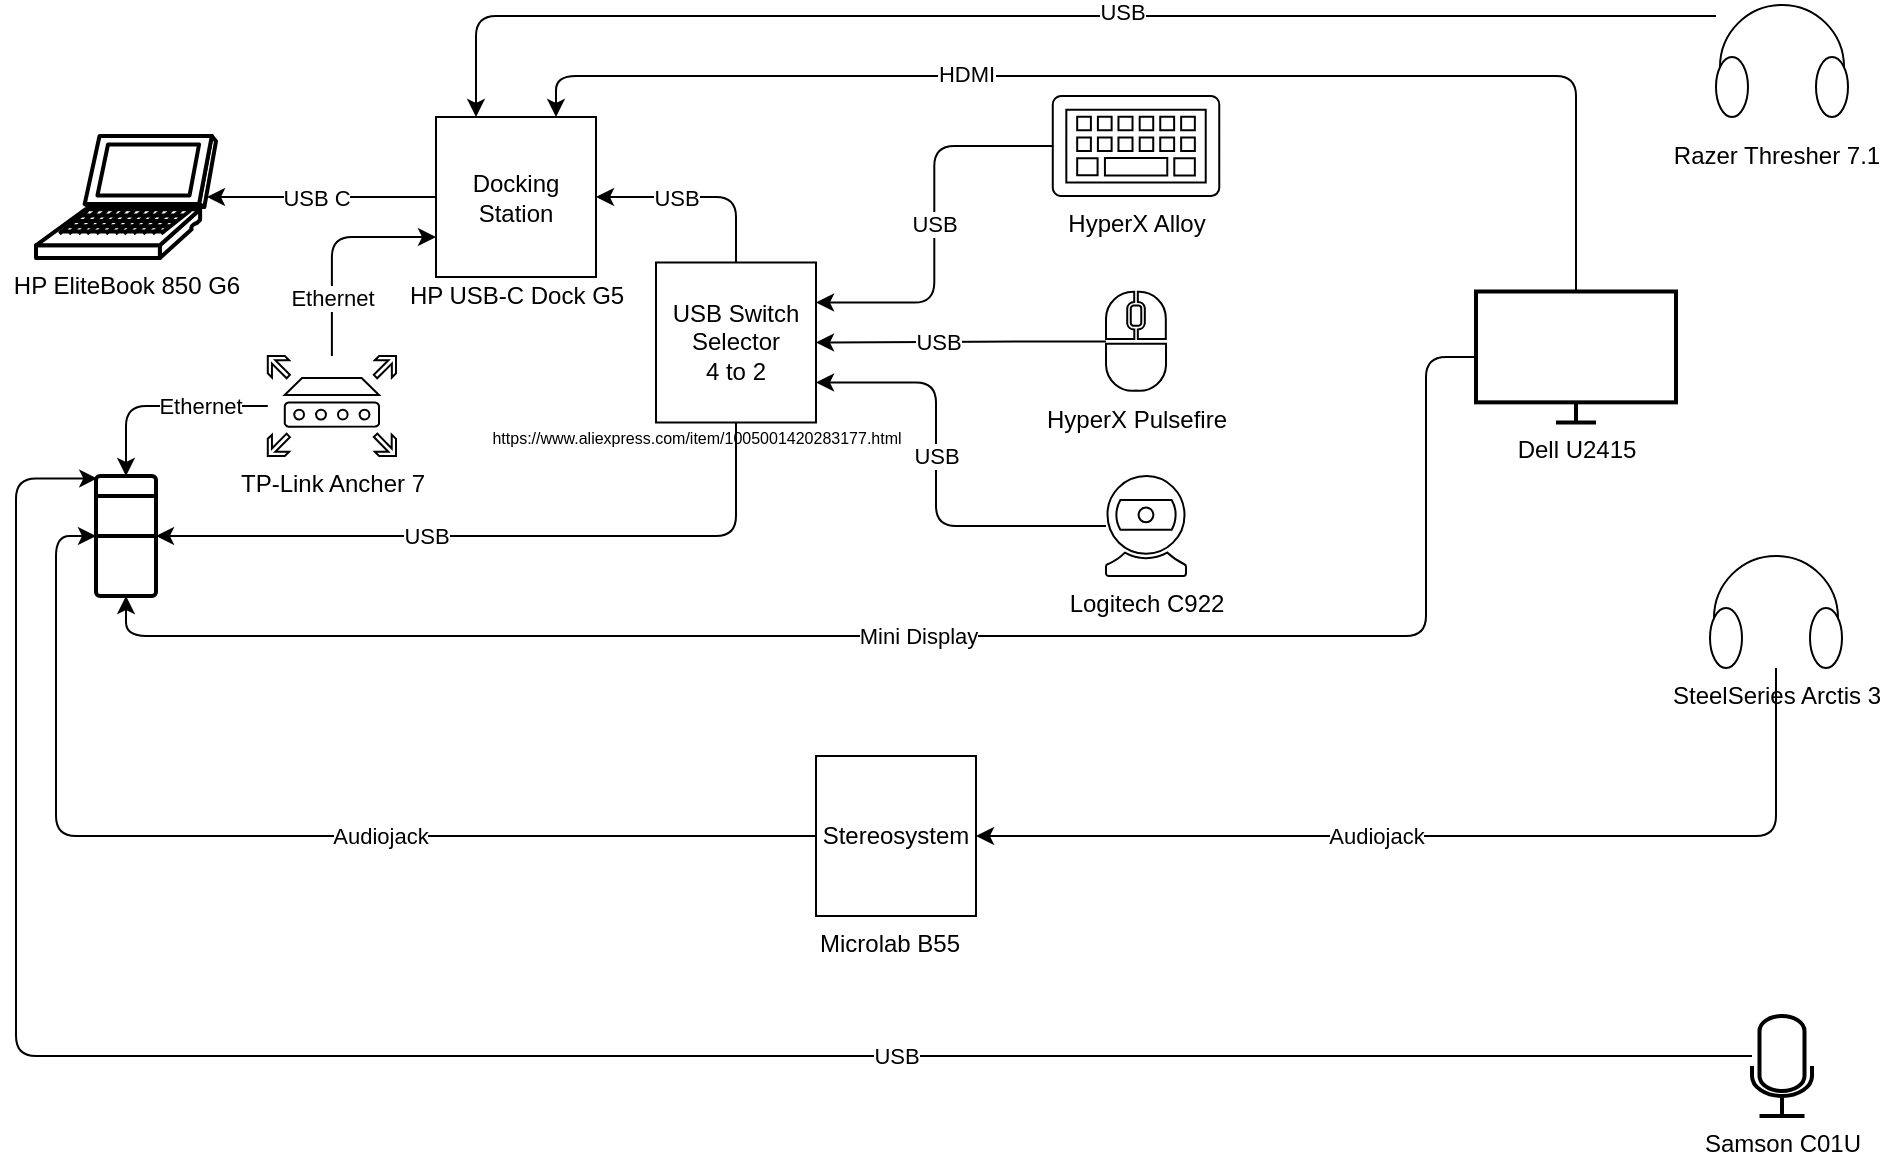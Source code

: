 <mxfile version="13.10.0" type="embed">
    <diagram id="qN5FVON14wmQZqDyQIMe" name="My Home Setup">
        <mxGraphModel dx="602" dy="575" grid="0" gridSize="10" guides="1" tooltips="1" connect="1" arrows="1" fold="1" page="1" pageScale="1" pageWidth="1100" pageHeight="850" math="0" shadow="0">
            <root>
                <mxCell id="0"/>
                <mxCell id="1" parent="0"/>
                <mxCell id="2" value="" style="verticalAlign=top;verticalLabelPosition=bottom;labelPosition=center;align=center;html=1;outlineConnect=0;gradientDirection=north;strokeWidth=2;shape=mxgraph.networks.desktop_pc;" parent="1" vertex="1">
                    <mxGeometry x="70" y="250" width="30" height="60" as="geometry"/>
                </mxCell>
                <mxCell id="3" value="HP EliteBook 850 G6" style="shape=mxgraph.cisco.computers_and_peripherals.laptop;html=1;pointerEvents=1;dashed=0;strokeWidth=2;verticalLabelPosition=bottom;verticalAlign=top;align=center;outlineConnect=0;" parent="1" vertex="1">
                    <mxGeometry x="40" y="80" width="90" height="61" as="geometry"/>
                </mxCell>
                <mxCell id="10" style="edgeStyle=orthogonalEdgeStyle;orthogonalLoop=1;jettySize=auto;html=1;entryX=0.75;entryY=0;entryDx=0;entryDy=0;" parent="1" source="4" target="5" edge="1">
                    <mxGeometry relative="1" as="geometry">
                        <Array as="points">
                            <mxPoint x="810" y="50"/>
                            <mxPoint x="300" y="50"/>
                        </Array>
                    </mxGeometry>
                </mxCell>
                <mxCell id="19" value="HDMI" style="edgeLabel;html=1;align=center;verticalAlign=middle;resizable=0;points=[];" parent="10" vertex="1" connectable="0">
                    <mxGeometry x="0.294" y="2" relative="1" as="geometry">
                        <mxPoint y="-3" as="offset"/>
                    </mxGeometry>
                </mxCell>
                <mxCell id="11" style="edgeStyle=orthogonalEdgeStyle;orthogonalLoop=1;jettySize=auto;html=1;entryX=0.5;entryY=1;entryDx=0;entryDy=0;entryPerimeter=0;" parent="1" source="4" target="2" edge="1">
                    <mxGeometry relative="1" as="geometry">
                        <Array as="points">
                            <mxPoint x="735" y="330"/>
                            <mxPoint x="85" y="330"/>
                        </Array>
                    </mxGeometry>
                </mxCell>
                <mxCell id="22" value="Mini Display" style="edgeLabel;html=1;align=center;verticalAlign=middle;resizable=0;points=[];" parent="11" vertex="1" connectable="0">
                    <mxGeometry x="0.201" y="-3" relative="1" as="geometry">
                        <mxPoint x="82" y="3" as="offset"/>
                    </mxGeometry>
                </mxCell>
                <mxCell id="4" value="Dell U2415" style="html=1;verticalLabelPosition=bottom;align=center;verticalAlign=top;strokeWidth=2;shadow=0;dashed=0;shape=mxgraph.ios7.icons.monitor;" parent="1" vertex="1">
                    <mxGeometry x="760" y="157.75" width="100" height="65.5" as="geometry"/>
                </mxCell>
                <mxCell id="6" style="edgeStyle=orthogonalEdgeStyle;orthogonalLoop=1;jettySize=auto;html=1;entryX=0.95;entryY=0.5;entryDx=0;entryDy=0;entryPerimeter=0;" parent="1" source="5" target="3" edge="1">
                    <mxGeometry relative="1" as="geometry"/>
                </mxCell>
                <mxCell id="18" value="USB C" style="edgeLabel;html=1;align=center;verticalAlign=middle;resizable=0;points=[];" parent="6" vertex="1" connectable="0">
                    <mxGeometry x="0.31" y="4" relative="1" as="geometry">
                        <mxPoint x="15" y="-4" as="offset"/>
                    </mxGeometry>
                </mxCell>
                <mxCell id="45" value="Ethernet" style="edgeStyle=orthogonalEdgeStyle;curved=0;rounded=1;orthogonalLoop=1;jettySize=auto;html=1;exitX=0;exitY=0.75;exitDx=0;exitDy=0;endArrow=none;endFill=0;startArrow=classic;startFill=1;" parent="1" source="5" target="41" edge="1">
                    <mxGeometry x="0.491" relative="1" as="geometry">
                        <mxPoint as="offset"/>
                    </mxGeometry>
                </mxCell>
                <mxCell id="5" value="Docking Station" style="whiteSpace=wrap;html=1;aspect=fixed;" parent="1" vertex="1">
                    <mxGeometry x="240" y="70.5" width="80" height="80" as="geometry"/>
                </mxCell>
                <mxCell id="8" style="edgeStyle=orthogonalEdgeStyle;orthogonalLoop=1;jettySize=auto;html=1;entryX=1;entryY=0.5;entryDx=0;entryDy=0;entryPerimeter=0;exitX=0.5;exitY=1;exitDx=0;exitDy=0;" parent="1" source="7" target="2" edge="1">
                    <mxGeometry relative="1" as="geometry">
                        <Array as="points">
                            <mxPoint x="390" y="280"/>
                        </Array>
                    </mxGeometry>
                </mxCell>
                <mxCell id="21" value="USB" style="edgeLabel;html=1;align=center;verticalAlign=middle;resizable=0;points=[];" parent="8" vertex="1" connectable="0">
                    <mxGeometry x="0.223" relative="1" as="geometry">
                        <mxPoint as="offset"/>
                    </mxGeometry>
                </mxCell>
                <mxCell id="9" style="edgeStyle=orthogonalEdgeStyle;orthogonalLoop=1;jettySize=auto;html=1;exitX=0.5;exitY=0;exitDx=0;exitDy=0;" parent="1" source="7" target="5" edge="1">
                    <mxGeometry relative="1" as="geometry"/>
                </mxCell>
                <mxCell id="20" value="USB" style="edgeLabel;html=1;align=center;verticalAlign=middle;resizable=0;points=[];" parent="9" vertex="1" connectable="0">
                    <mxGeometry x="0.158" y="-1" relative="1" as="geometry">
                        <mxPoint x="-3.31" y="1" as="offset"/>
                    </mxGeometry>
                </mxCell>
                <mxCell id="7" value="USB Switch&lt;br&gt;Selector&lt;br&gt;4 to 2" style="whiteSpace=wrap;html=1;aspect=fixed;" parent="1" vertex="1">
                    <mxGeometry x="350" y="143.25" width="80" height="80" as="geometry"/>
                </mxCell>
                <mxCell id="14" value="USB" style="edgeStyle=orthogonalEdgeStyle;orthogonalLoop=1;jettySize=auto;html=1;entryX=1;entryY=0.25;entryDx=0;entryDy=0;" parent="1" source="13" target="7" edge="1">
                    <mxGeometry relative="1" as="geometry">
                        <mxPoint x="450" y="170" as="targetPoint"/>
                    </mxGeometry>
                </mxCell>
                <mxCell id="13" value="HyperX Alloy" style="aspect=fixed;pointerEvents=1;shadow=0;dashed=0;html=1;labelPosition=center;verticalLabelPosition=bottom;verticalAlign=top;align=center;shape=mxgraph.mscae.enterprise.keyboard;" parent="1" vertex="1">
                    <mxGeometry x="548.34" y="60" width="83.33" height="50" as="geometry"/>
                </mxCell>
                <mxCell id="17" value="USB" style="edgeStyle=orthogonalEdgeStyle;orthogonalLoop=1;jettySize=auto;html=1;entryX=1;entryY=0.5;entryDx=0;entryDy=0;" parent="1" source="16" target="7" edge="1">
                    <mxGeometry x="0.159" relative="1" as="geometry">
                        <mxPoint x="460" y="183" as="targetPoint"/>
                        <Array as="points">
                            <mxPoint x="520" y="183"/>
                            <mxPoint x="520" y="183"/>
                        </Array>
                        <mxPoint as="offset"/>
                    </mxGeometry>
                </mxCell>
                <mxCell id="16" value="HyperX Pulsefire" style="aspect=fixed;pointerEvents=1;shadow=0;dashed=0;html=1;labelPosition=center;verticalLabelPosition=bottom;verticalAlign=top;align=center;shape=mxgraph.mscae.enterprise.mouse;" parent="1" vertex="1">
                    <mxGeometry x="575.01" y="157.75" width="30" height="50" as="geometry"/>
                </mxCell>
                <mxCell id="25" value="USB" style="edgeStyle=orthogonalEdgeStyle;orthogonalLoop=1;jettySize=auto;html=1;entryX=1;entryY=0.75;entryDx=0;entryDy=0;" parent="1" source="24" target="7" edge="1">
                    <mxGeometry x="0.107" relative="1" as="geometry">
                        <Array as="points">
                            <mxPoint x="490" y="275"/>
                            <mxPoint x="490" y="203"/>
                        </Array>
                        <mxPoint as="offset"/>
                    </mxGeometry>
                </mxCell>
                <mxCell id="24" value="Logitech C922" style="pointerEvents=1;shadow=0;dashed=0;html=1;labelPosition=center;verticalLabelPosition=bottom;verticalAlign=top;outlineConnect=0;align=center;shape=mxgraph.office.devices.webcam;" parent="1" vertex="1">
                    <mxGeometry x="575" y="250" width="40" height="50" as="geometry"/>
                </mxCell>
                <mxCell id="29" value="&lt;span style=&quot;text-align: left&quot;&gt;&lt;font style=&quot;font-size: 8px&quot;&gt;https://www.aliexpress.com/item/1005001420283177.html&lt;/font&gt;&lt;/span&gt;" style="text;html=1;align=center;verticalAlign=middle;resizable=0;points=[];autosize=1;" parent="1" vertex="1">
                    <mxGeometry x="260" y="220" width="220" height="20" as="geometry"/>
                </mxCell>
                <mxCell id="30" value="HP USB-C Dock G5" style="text;html=1;align=center;verticalAlign=middle;resizable=0;points=[];autosize=1;" parent="1" vertex="1">
                    <mxGeometry x="220" y="150" width="120" height="20" as="geometry"/>
                </mxCell>
                <mxCell id="36" style="edgeStyle=orthogonalEdgeStyle;curved=0;rounded=1;orthogonalLoop=1;jettySize=auto;html=1;entryX=0.25;entryY=0;entryDx=0;entryDy=0;" parent="1" source="32" target="5" edge="1">
                    <mxGeometry relative="1" as="geometry">
                        <Array as="points">
                            <mxPoint x="260" y="20"/>
                        </Array>
                    </mxGeometry>
                </mxCell>
                <mxCell id="37" value="USB" style="edgeLabel;html=1;align=center;verticalAlign=middle;resizable=0;points=[];" parent="36" vertex="1" connectable="0">
                    <mxGeometry x="-0.113" y="-2" relative="1" as="geometry">
                        <mxPoint as="offset"/>
                    </mxGeometry>
                </mxCell>
                <mxCell id="32" value="" style="verticalLabelPosition=bottom;shadow=0;dashed=0;align=center;html=1;verticalAlign=top;shape=mxgraph.electrical.radio.headphones;pointerEvents=1;rounded=0;" parent="1" vertex="1">
                    <mxGeometry x="880" y="14.5" width="66" height="56" as="geometry"/>
                </mxCell>
                <mxCell id="48" style="edgeStyle=orthogonalEdgeStyle;curved=0;rounded=1;orthogonalLoop=1;jettySize=auto;html=1;entryX=1;entryY=0.5;entryDx=0;entryDy=0;startArrow=none;startFill=0;endArrow=classic;endFill=1;" parent="1" source="34" target="47" edge="1">
                    <mxGeometry relative="1" as="geometry">
                        <Array as="points">
                            <mxPoint x="910" y="430"/>
                        </Array>
                    </mxGeometry>
                </mxCell>
                <mxCell id="49" value="Audiojack" style="edgeLabel;html=1;align=center;verticalAlign=middle;resizable=0;points=[];" parent="48" vertex="1" connectable="0">
                    <mxGeometry x="0.536" y="1" relative="1" as="geometry">
                        <mxPoint x="87.67" y="-1" as="offset"/>
                    </mxGeometry>
                </mxCell>
                <mxCell id="34" value="SteelSeries Arctis 3" style="verticalLabelPosition=bottom;shadow=0;dashed=0;align=center;html=1;verticalAlign=top;shape=mxgraph.electrical.radio.headphones;pointerEvents=1;rounded=0;" parent="1" vertex="1">
                    <mxGeometry x="877" y="290" width="66" height="56" as="geometry"/>
                </mxCell>
                <mxCell id="38" value="Razer Thresher 7.1" style="text;html=1;align=center;verticalAlign=middle;resizable=0;points=[];autosize=1;" parent="1" vertex="1">
                    <mxGeometry x="850" y="80" width="120" height="20" as="geometry"/>
                </mxCell>
                <mxCell id="42" style="edgeStyle=orthogonalEdgeStyle;curved=0;rounded=1;orthogonalLoop=1;jettySize=auto;html=1;entryX=0.5;entryY=0;entryDx=0;entryDy=0;entryPerimeter=0;" parent="1" source="41" target="2" edge="1">
                    <mxGeometry relative="1" as="geometry"/>
                </mxCell>
                <mxCell id="46" value="Ethernet" style="edgeLabel;html=1;align=center;verticalAlign=middle;resizable=0;points=[];" parent="42" vertex="1" connectable="0">
                    <mxGeometry x="0.044" y="2" relative="1" as="geometry">
                        <mxPoint x="21.6" y="-2" as="offset"/>
                    </mxGeometry>
                </mxCell>
                <mxCell id="41" value="TP-Link Ancher 7" style="aspect=fixed;pointerEvents=1;shadow=0;dashed=0;html=1;labelPosition=center;verticalLabelPosition=bottom;verticalAlign=top;align=center;shape=mxgraph.mscae.enterprise.router;rounded=0;" parent="1" vertex="1">
                    <mxGeometry x="155.9" y="190" width="64.1" height="50" as="geometry"/>
                </mxCell>
                <mxCell id="50" style="edgeStyle=orthogonalEdgeStyle;curved=0;rounded=1;orthogonalLoop=1;jettySize=auto;html=1;entryX=0;entryY=0.5;entryDx=0;entryDy=0;entryPerimeter=0;startArrow=none;startFill=0;endArrow=classic;endFill=1;" parent="1" source="47" target="2" edge="1">
                    <mxGeometry relative="1" as="geometry"/>
                </mxCell>
                <mxCell id="51" value="Audiojack" style="edgeLabel;html=1;align=center;verticalAlign=middle;resizable=0;points=[];" parent="50" vertex="1" connectable="0">
                    <mxGeometry x="-0.205" y="-2" relative="1" as="geometry">
                        <mxPoint y="2" as="offset"/>
                    </mxGeometry>
                </mxCell>
                <mxCell id="47" value="Stereosystem" style="whiteSpace=wrap;html=1;aspect=fixed;" parent="1" vertex="1">
                    <mxGeometry x="430" y="390" width="80" height="80" as="geometry"/>
                </mxCell>
                <mxCell id="53" value="Microlab B55" style="text;whiteSpace=wrap;html=1;" parent="1" vertex="1">
                    <mxGeometry x="430" y="470" width="80" height="30" as="geometry"/>
                </mxCell>
                <mxCell id="57" value="USB" style="edgeStyle=orthogonalEdgeStyle;curved=0;rounded=1;orthogonalLoop=1;jettySize=auto;html=1;entryX=0.02;entryY=0.02;entryDx=0;entryDy=0;entryPerimeter=0;startArrow=none;startFill=0;endArrow=classic;endFill=1;" parent="1" source="54" target="2" edge="1">
                    <mxGeometry x="-0.285" relative="1" as="geometry">
                        <Array as="points">
                            <mxPoint x="30" y="540"/>
                            <mxPoint x="30" y="251"/>
                        </Array>
                        <mxPoint as="offset"/>
                    </mxGeometry>
                </mxCell>
                <mxCell id="54" value="Samson C01U" style="html=1;verticalLabelPosition=bottom;align=center;labelBackgroundColor=none;verticalAlign=top;strokeWidth=2;shadow=0;dashed=0;shape=mxgraph.ios7.icons.microphone;rounded=0;" parent="1" vertex="1">
                    <mxGeometry x="898" y="520" width="30" height="50" as="geometry"/>
                </mxCell>
            </root>
        </mxGraphModel>
    </diagram>
</mxfile>